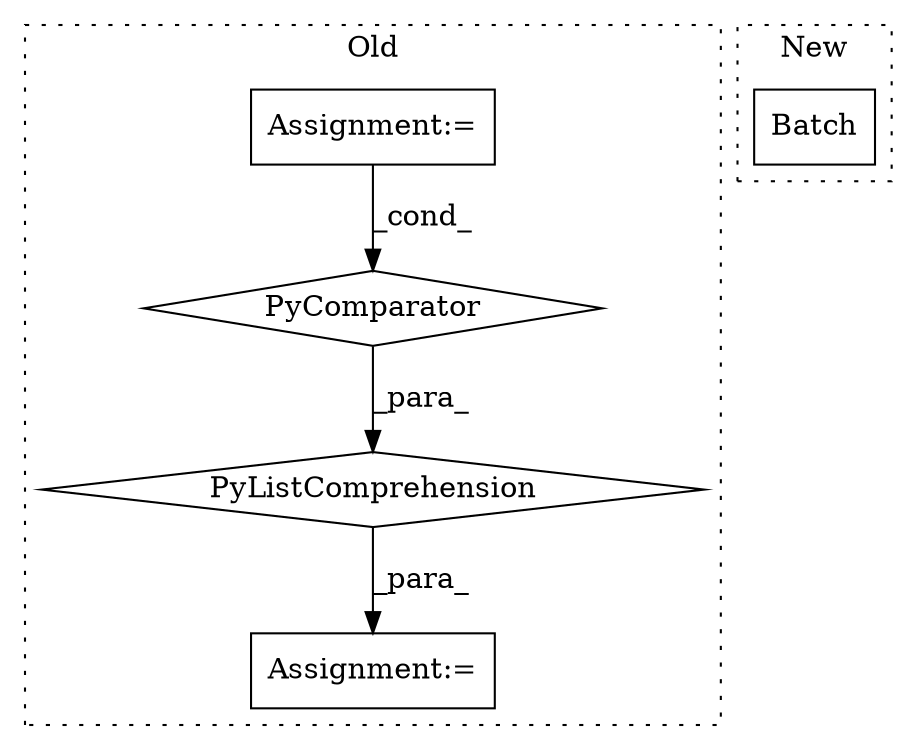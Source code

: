 digraph G {
subgraph cluster0 {
1 [label="PyComparator" a="113" s="1176" l="57" shape="diamond"];
3 [label="PyListComprehension" a="109" s="1110" l="131" shape="diamond"];
4 [label="Assignment:=" a="7" s="1176" l="57" shape="box"];
5 [label="Assignment:=" a="7" s="1098" l="12" shape="box"];
label = "Old";
style="dotted";
}
subgraph cluster1 {
2 [label="Batch" a="32" s="2985,3006" l="6,1" shape="box"];
label = "New";
style="dotted";
}
1 -> 3 [label="_para_"];
3 -> 5 [label="_para_"];
4 -> 1 [label="_cond_"];
}